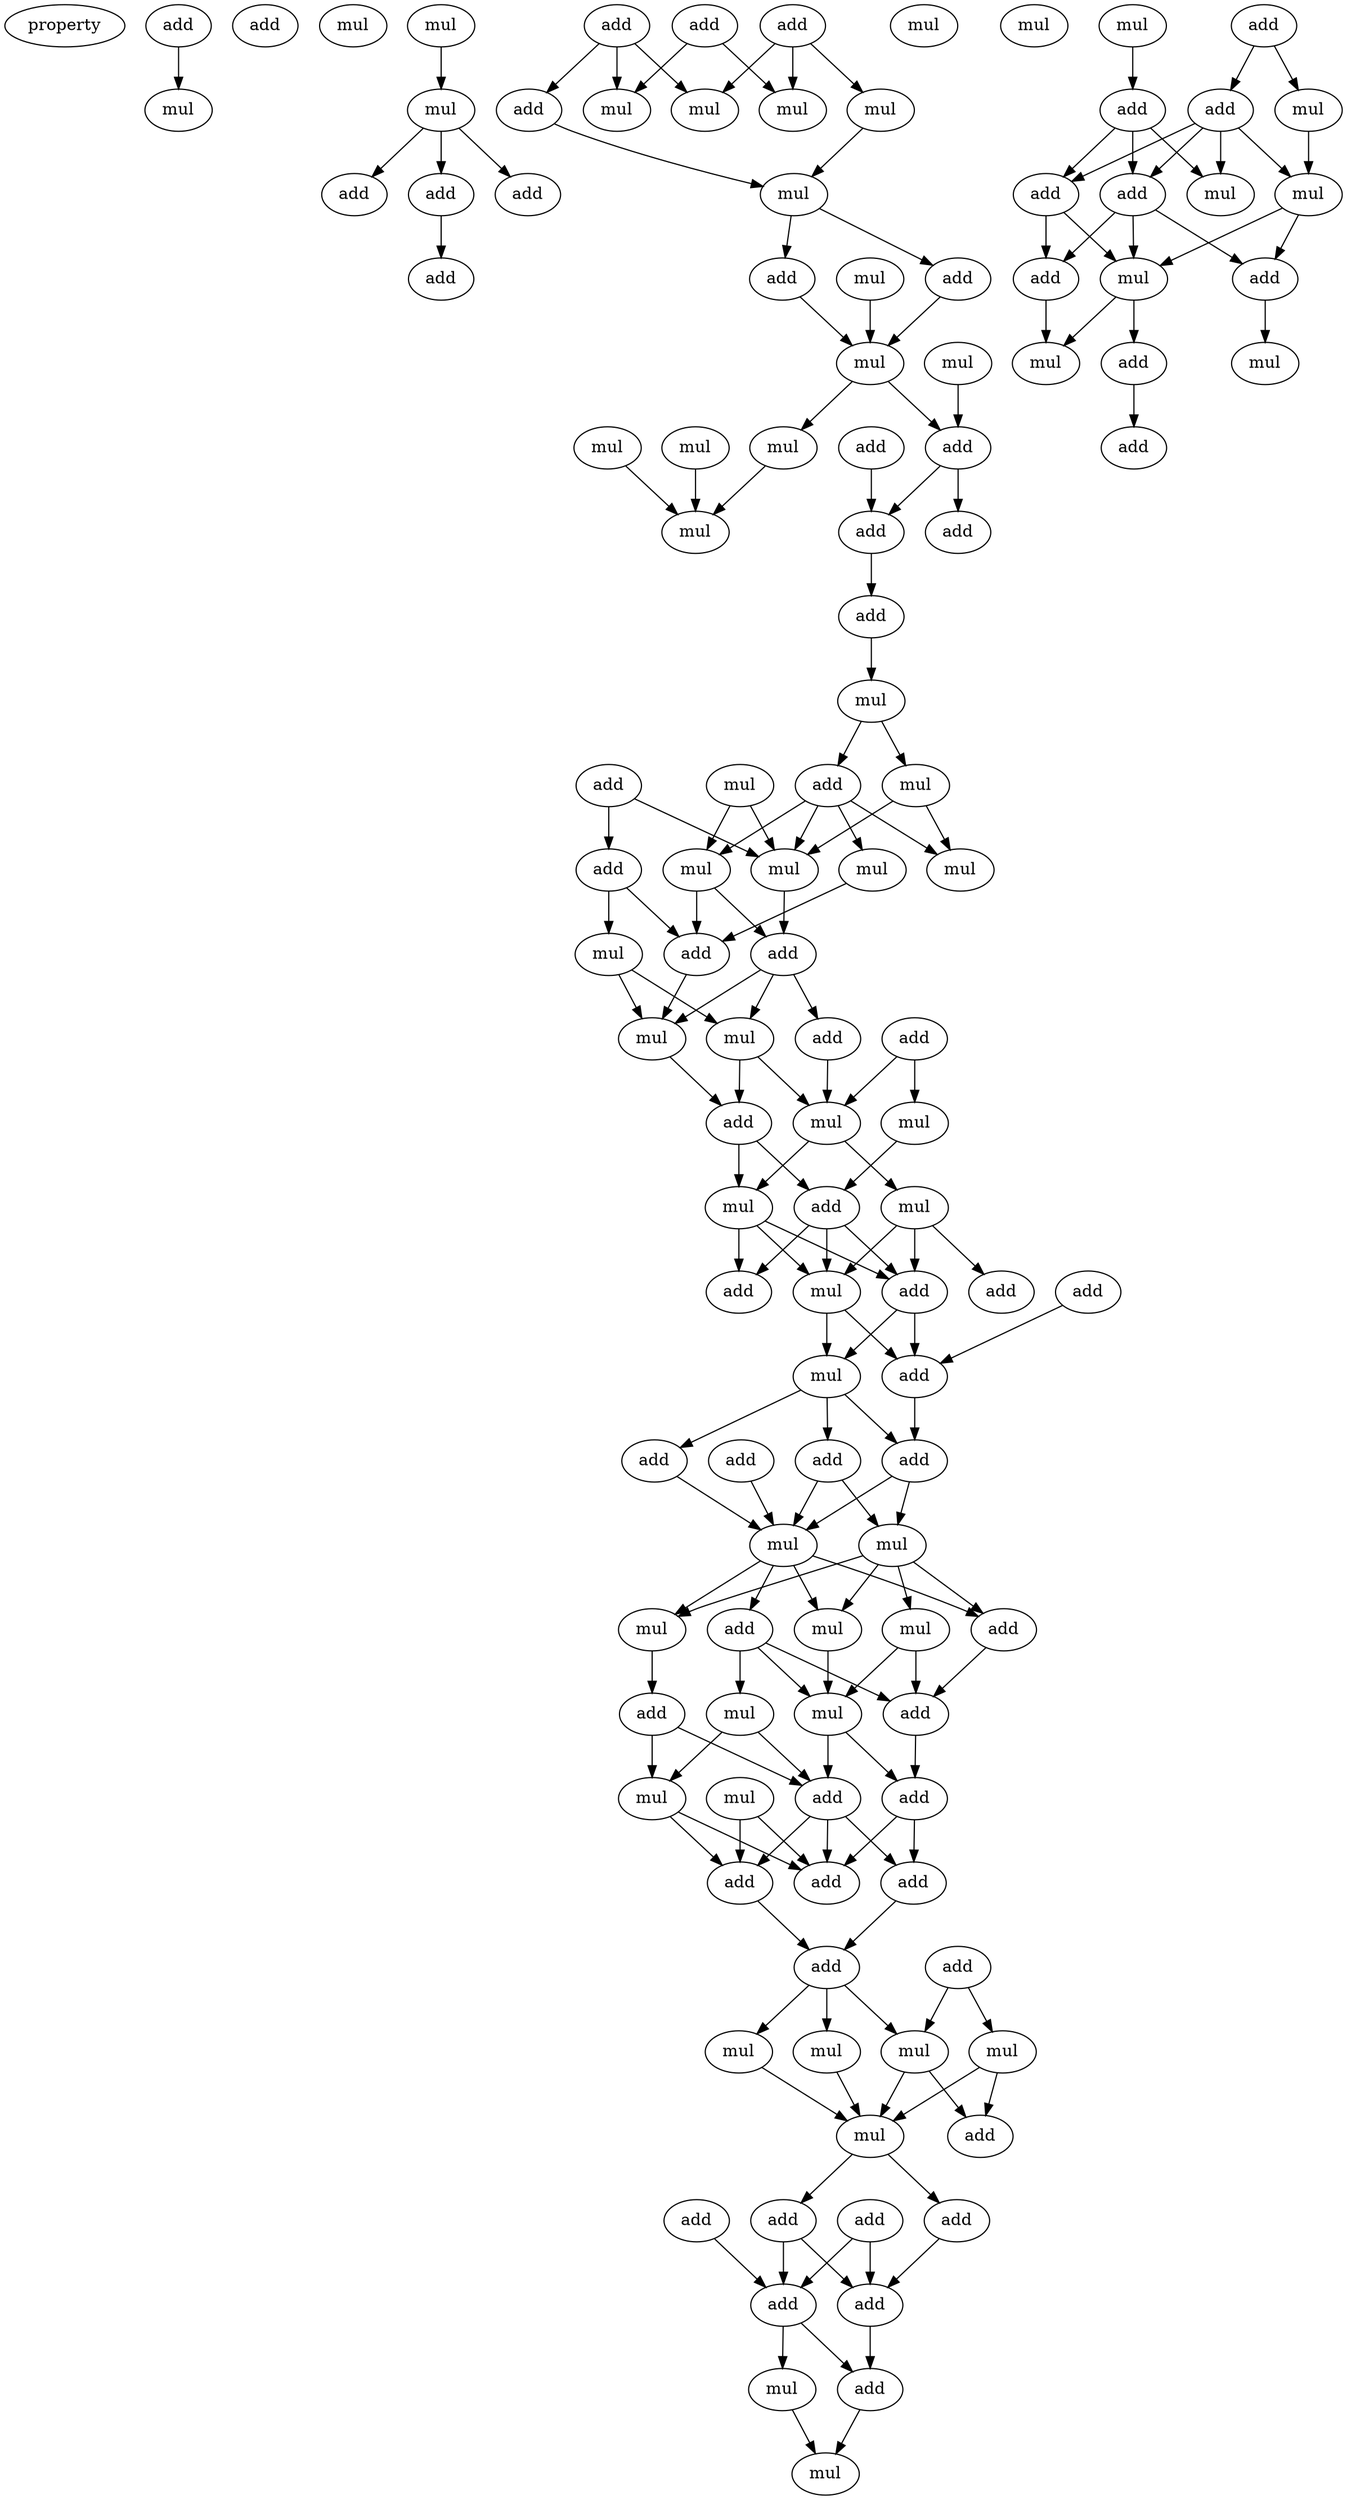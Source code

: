 digraph {
    node [fontcolor=black]
    property [mul=2,lf=1.3]
    0 [ label = add ];
    1 [ label = add ];
    2 [ label = mul ];
    3 [ label = mul ];
    4 [ label = mul ];
    5 [ label = mul ];
    6 [ label = add ];
    7 [ label = add ];
    8 [ label = add ];
    9 [ label = add ];
    10 [ label = add ];
    11 [ label = add ];
    12 [ label = add ];
    13 [ label = mul ];
    14 [ label = add ];
    15 [ label = mul ];
    16 [ label = mul ];
    17 [ label = mul ];
    18 [ label = mul ];
    19 [ label = add ];
    20 [ label = mul ];
    21 [ label = add ];
    22 [ label = mul ];
    23 [ label = mul ];
    24 [ label = add ];
    25 [ label = mul ];
    26 [ label = mul ];
    27 [ label = mul ];
    28 [ label = add ];
    29 [ label = add ];
    30 [ label = add ];
    31 [ label = mul ];
    32 [ label = add ];
    33 [ label = mul ];
    34 [ label = add ];
    35 [ label = add ];
    36 [ label = mul ];
    37 [ label = mul ];
    38 [ label = add ];
    39 [ label = mul ];
    40 [ label = mul ];
    41 [ label = mul ];
    42 [ label = mul ];
    43 [ label = add ];
    44 [ label = add ];
    45 [ label = mul ];
    46 [ label = add ];
    47 [ label = mul ];
    48 [ label = mul ];
    49 [ label = add ];
    50 [ label = mul ];
    51 [ label = mul ];
    52 [ label = add ];
    53 [ label = add ];
    54 [ label = mul ];
    55 [ label = mul ];
    56 [ label = mul ];
    57 [ label = add ];
    58 [ label = add ];
    59 [ label = add ];
    60 [ label = add ];
    61 [ label = add ];
    62 [ label = mul ];
    63 [ label = add ];
    64 [ label = add ];
    65 [ label = add ];
    66 [ label = add ];
    67 [ label = mul ];
    68 [ label = mul ];
    69 [ label = mul ];
    70 [ label = mul ];
    71 [ label = add ];
    72 [ label = mul ];
    73 [ label = add ];
    74 [ label = mul ];
    75 [ label = mul ];
    76 [ label = mul ];
    77 [ label = add ];
    78 [ label = add ];
    79 [ label = add ];
    80 [ label = add ];
    81 [ label = mul ];
    82 [ label = mul ];
    83 [ label = add ];
    84 [ label = add ];
    85 [ label = add ];
    86 [ label = add ];
    87 [ label = add ];
    88 [ label = mul ];
    89 [ label = mul ];
    90 [ label = mul ];
    91 [ label = mul ];
    92 [ label = mul ];
    93 [ label = mul ];
    94 [ label = add ];
    95 [ label = add ];
    96 [ label = add ];
    97 [ label = add ];
    98 [ label = add ];
    99 [ label = add ];
    100 [ label = add ];
    101 [ label = add ];
    102 [ label = mul ];
    103 [ label = mul ];
    104 [ label = add ];
    105 [ label = mul ];
    106 [ label = add ];
    107 [ label = mul ];
    108 [ label = add ];
    109 [ label = add ];
    110 [ label = add ];
    111 [ label = mul ];
    112 [ label = mul ];
    113 [ label = add ];
    114 [ label = add ];
    115 [ label = mul ];
    116 [ label = mul ];
    117 [ label = add ];
    118 [ label = mul ];
    119 [ label = add ];
    0 -> 4 [ name = 0 ];
    3 -> 5 [ name = 1 ];
    5 -> 6 [ name = 2 ];
    5 -> 7 [ name = 3 ];
    5 -> 8 [ name = 4 ];
    7 -> 9 [ name = 5 ];
    10 -> 15 [ name = 6 ];
    10 -> 17 [ name = 7 ];
    11 -> 13 [ name = 8 ];
    11 -> 14 [ name = 9 ];
    11 -> 17 [ name = 10 ];
    12 -> 13 [ name = 11 ];
    12 -> 15 [ name = 12 ];
    12 -> 16 [ name = 13 ];
    14 -> 18 [ name = 14 ];
    16 -> 18 [ name = 15 ];
    18 -> 19 [ name = 16 ];
    18 -> 21 [ name = 17 ];
    19 -> 22 [ name = 18 ];
    20 -> 22 [ name = 19 ];
    21 -> 22 [ name = 20 ];
    22 -> 27 [ name = 21 ];
    22 -> 28 [ name = 22 ];
    23 -> 28 [ name = 23 ];
    24 -> 29 [ name = 24 ];
    25 -> 31 [ name = 25 ];
    26 -> 31 [ name = 26 ];
    27 -> 31 [ name = 27 ];
    28 -> 29 [ name = 28 ];
    28 -> 30 [ name = 29 ];
    29 -> 32 [ name = 30 ];
    32 -> 33 [ name = 31 ];
    33 -> 34 [ name = 32 ];
    33 -> 36 [ name = 33 ];
    34 -> 39 [ name = 34 ];
    34 -> 40 [ name = 35 ];
    34 -> 41 [ name = 36 ];
    34 -> 42 [ name = 37 ];
    35 -> 38 [ name = 38 ];
    35 -> 41 [ name = 39 ];
    36 -> 40 [ name = 40 ];
    36 -> 41 [ name = 41 ];
    37 -> 39 [ name = 42 ];
    37 -> 41 [ name = 43 ];
    38 -> 43 [ name = 44 ];
    38 -> 45 [ name = 45 ];
    39 -> 43 [ name = 46 ];
    39 -> 44 [ name = 47 ];
    41 -> 44 [ name = 48 ];
    42 -> 43 [ name = 49 ];
    43 -> 48 [ name = 50 ];
    44 -> 47 [ name = 51 ];
    44 -> 48 [ name = 52 ];
    44 -> 49 [ name = 53 ];
    45 -> 47 [ name = 54 ];
    45 -> 48 [ name = 55 ];
    46 -> 50 [ name = 56 ];
    46 -> 51 [ name = 57 ];
    47 -> 51 [ name = 58 ];
    47 -> 52 [ name = 59 ];
    48 -> 52 [ name = 60 ];
    49 -> 51 [ name = 61 ];
    50 -> 53 [ name = 62 ];
    51 -> 54 [ name = 63 ];
    51 -> 55 [ name = 64 ];
    52 -> 53 [ name = 65 ];
    52 -> 54 [ name = 66 ];
    53 -> 56 [ name = 67 ];
    53 -> 58 [ name = 68 ];
    53 -> 60 [ name = 69 ];
    54 -> 56 [ name = 70 ];
    54 -> 58 [ name = 71 ];
    54 -> 60 [ name = 72 ];
    55 -> 56 [ name = 73 ];
    55 -> 57 [ name = 74 ];
    55 -> 60 [ name = 75 ];
    56 -> 61 [ name = 76 ];
    56 -> 62 [ name = 77 ];
    59 -> 61 [ name = 78 ];
    60 -> 61 [ name = 79 ];
    60 -> 62 [ name = 80 ];
    61 -> 66 [ name = 81 ];
    62 -> 63 [ name = 82 ];
    62 -> 65 [ name = 83 ];
    62 -> 66 [ name = 84 ];
    63 -> 69 [ name = 85 ];
    64 -> 69 [ name = 86 ];
    65 -> 68 [ name = 87 ];
    65 -> 69 [ name = 88 ];
    66 -> 68 [ name = 89 ];
    66 -> 69 [ name = 90 ];
    68 -> 70 [ name = 91 ];
    68 -> 71 [ name = 92 ];
    68 -> 72 [ name = 93 ];
    68 -> 74 [ name = 94 ];
    69 -> 70 [ name = 95 ];
    69 -> 71 [ name = 96 ];
    69 -> 72 [ name = 97 ];
    69 -> 73 [ name = 98 ];
    70 -> 75 [ name = 99 ];
    71 -> 78 [ name = 100 ];
    72 -> 77 [ name = 101 ];
    73 -> 75 [ name = 102 ];
    73 -> 76 [ name = 103 ];
    73 -> 78 [ name = 104 ];
    74 -> 75 [ name = 105 ];
    74 -> 78 [ name = 106 ];
    75 -> 79 [ name = 107 ];
    75 -> 80 [ name = 108 ];
    76 -> 80 [ name = 109 ];
    76 -> 82 [ name = 110 ];
    77 -> 80 [ name = 111 ];
    77 -> 82 [ name = 112 ];
    78 -> 79 [ name = 113 ];
    79 -> 83 [ name = 114 ];
    79 -> 84 [ name = 115 ];
    80 -> 83 [ name = 116 ];
    80 -> 84 [ name = 117 ];
    80 -> 85 [ name = 118 ];
    81 -> 84 [ name = 119 ];
    81 -> 85 [ name = 120 ];
    82 -> 84 [ name = 121 ];
    82 -> 85 [ name = 122 ];
    83 -> 86 [ name = 123 ];
    85 -> 86 [ name = 124 ];
    86 -> 88 [ name = 125 ];
    86 -> 90 [ name = 126 ];
    86 -> 92 [ name = 127 ];
    87 -> 91 [ name = 128 ];
    87 -> 92 [ name = 129 ];
    88 -> 93 [ name = 130 ];
    90 -> 93 [ name = 131 ];
    91 -> 93 [ name = 132 ];
    91 -> 94 [ name = 133 ];
    92 -> 93 [ name = 134 ];
    92 -> 94 [ name = 135 ];
    93 -> 96 [ name = 136 ];
    93 -> 98 [ name = 137 ];
    95 -> 99 [ name = 138 ];
    95 -> 100 [ name = 139 ];
    96 -> 99 [ name = 140 ];
    96 -> 100 [ name = 141 ];
    97 -> 99 [ name = 142 ];
    98 -> 100 [ name = 143 ];
    99 -> 101 [ name = 144 ];
    99 -> 102 [ name = 145 ];
    100 -> 101 [ name = 146 ];
    101 -> 103 [ name = 147 ];
    102 -> 103 [ name = 148 ];
    104 -> 106 [ name = 149 ];
    104 -> 107 [ name = 150 ];
    105 -> 108 [ name = 151 ];
    106 -> 109 [ name = 152 ];
    106 -> 110 [ name = 153 ];
    106 -> 111 [ name = 154 ];
    106 -> 112 [ name = 155 ];
    107 -> 112 [ name = 156 ];
    108 -> 109 [ name = 157 ];
    108 -> 110 [ name = 158 ];
    108 -> 111 [ name = 159 ];
    109 -> 113 [ name = 160 ];
    109 -> 115 [ name = 161 ];
    110 -> 113 [ name = 162 ];
    110 -> 114 [ name = 163 ];
    110 -> 115 [ name = 164 ];
    112 -> 114 [ name = 165 ];
    112 -> 115 [ name = 166 ];
    113 -> 118 [ name = 167 ];
    114 -> 116 [ name = 168 ];
    115 -> 117 [ name = 169 ];
    115 -> 118 [ name = 170 ];
    117 -> 119 [ name = 171 ];
}
